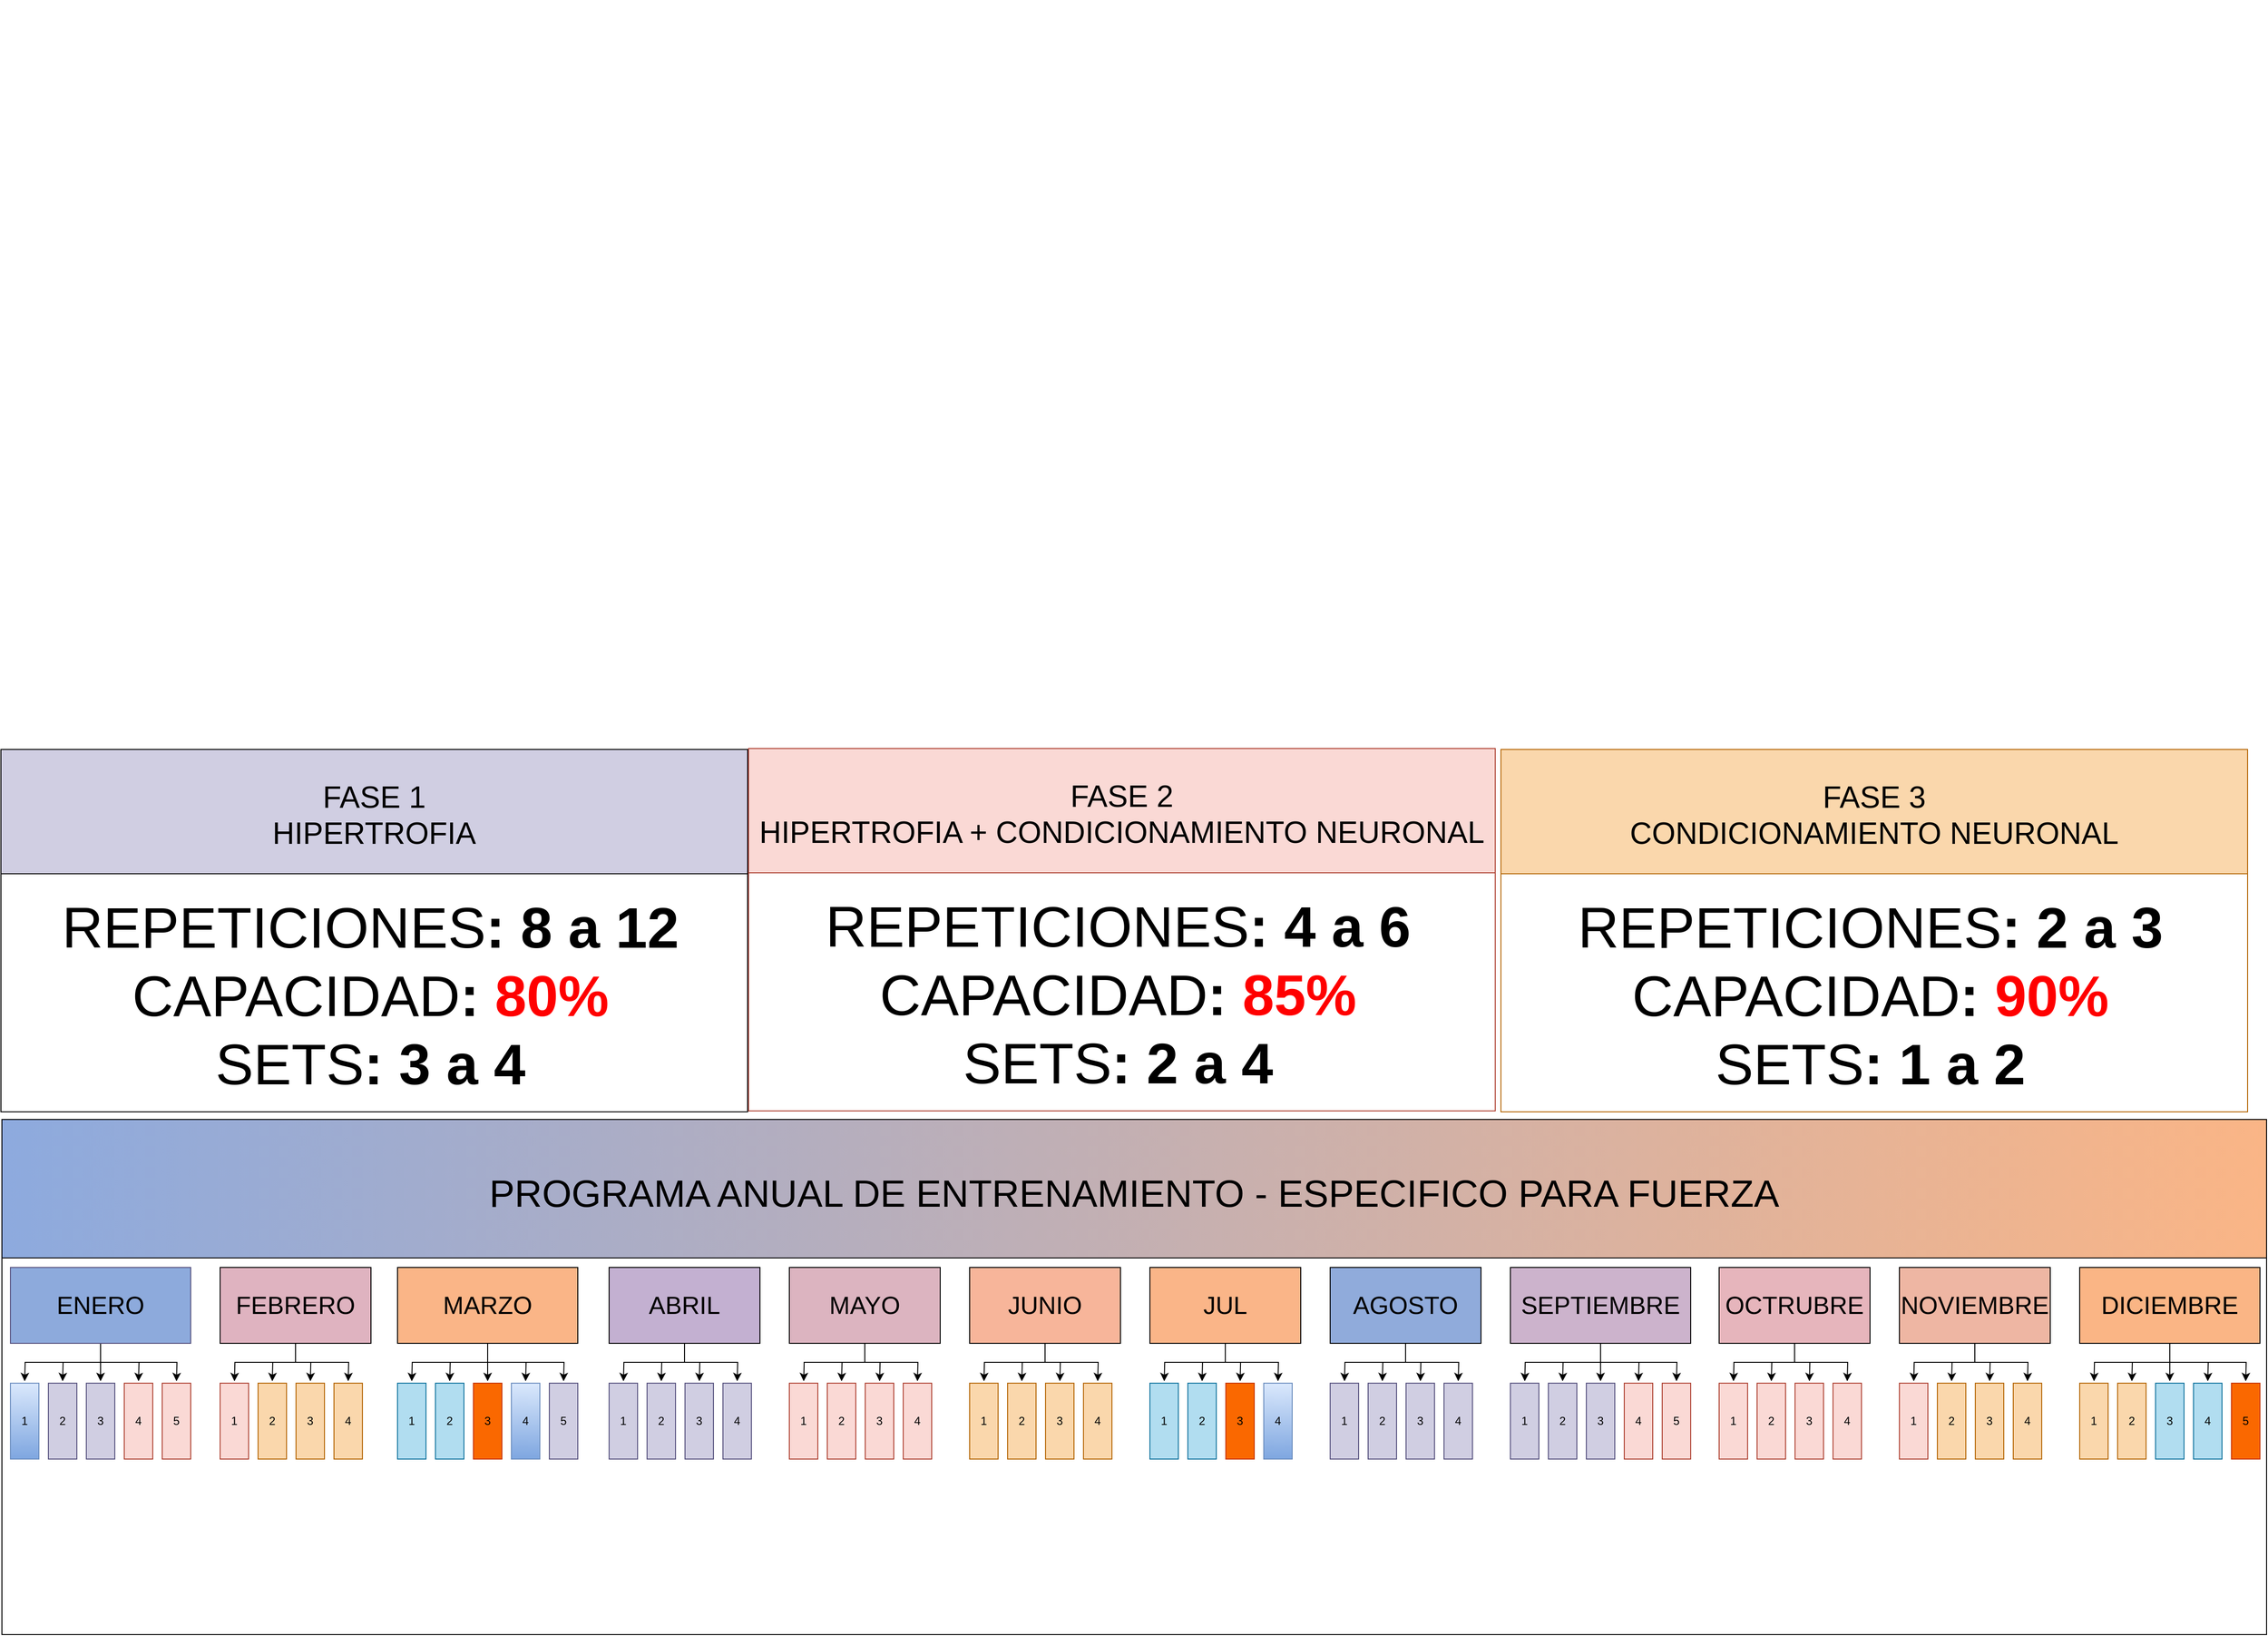 <mxfile version="16.6.7" type="github">
  <diagram id="v5hP3LnzkyjKXNR7ILOM" name="Page-1">
    <mxGraphModel dx="3216" dy="3409" grid="1" gridSize="1" guides="1" tooltips="1" connect="1" arrows="1" fold="1" page="1" pageScale="1" pageWidth="827" pageHeight="1169" math="0" shadow="0">
      <root>
        <mxCell id="0" />
        <mxCell id="1" parent="0" />
        <mxCell id="fFUsiUg8K44ykZOcUOI2-355" value="" style="shape=image;imageAspect=0;aspect=fixed;verticalLabelPosition=bottom;verticalAlign=top;image=https://i.imgur.com/oUZB5g9.png;clipPath=inset(74.07% 0% 0% 0%);" vertex="1" parent="1">
          <mxGeometry x="403" y="-966" width="2362" height="330.68" as="geometry" />
        </mxCell>
        <mxCell id="fFUsiUg8K44ykZOcUOI2-368" value="" style="shape=image;imageAspect=0;aspect=fixed;verticalLabelPosition=bottom;verticalAlign=top;image=https://i.imgur.com/oUZB5g9.png;clipPath=inset(34.57% 0% 31.48% 0%);" vertex="1" parent="1">
          <mxGeometry x="405" y="-617" width="2360" height="432.66" as="geometry" />
        </mxCell>
        <mxCell id="fFUsiUg8K44ykZOcUOI2-369" value="PROGRAMA ANUAL DE ENTRENAMIENTO - ESPECIFICO PARA FUERZA" style="swimlane;fontFamily=Helvetica;fontSize=40;fontColor=default;strokeColor=#000000;fillColor=#FAB586;gradientColor=#8DAADE;gradientDirection=west;startSize=146;fontStyle=0" vertex="1" parent="1">
          <mxGeometry x="405" y="214" width="2387" height="543" as="geometry" />
        </mxCell>
        <mxCell id="fFUsiUg8K44ykZOcUOI2-370" style="edgeStyle=orthogonalEdgeStyle;rounded=0;orthogonalLoop=1;jettySize=auto;html=1;" edge="1" parent="fFUsiUg8K44ykZOcUOI2-369" source="fFUsiUg8K44ykZOcUOI2-375">
          <mxGeometry relative="1" as="geometry">
            <mxPoint x="24" y="276" as="targetPoint" />
          </mxGeometry>
        </mxCell>
        <mxCell id="fFUsiUg8K44ykZOcUOI2-371" style="edgeStyle=orthogonalEdgeStyle;rounded=0;orthogonalLoop=1;jettySize=auto;html=1;entryX=0.5;entryY=0;entryDx=0;entryDy=0;" edge="1" parent="fFUsiUg8K44ykZOcUOI2-369" source="fFUsiUg8K44ykZOcUOI2-375">
          <mxGeometry relative="1" as="geometry">
            <mxPoint x="64" y="276" as="targetPoint" />
          </mxGeometry>
        </mxCell>
        <mxCell id="fFUsiUg8K44ykZOcUOI2-372" style="edgeStyle=orthogonalEdgeStyle;rounded=0;orthogonalLoop=1;jettySize=auto;html=1;" edge="1" parent="fFUsiUg8K44ykZOcUOI2-369" source="fFUsiUg8K44ykZOcUOI2-375">
          <mxGeometry relative="1" as="geometry">
            <mxPoint x="104" y="276" as="targetPoint" />
          </mxGeometry>
        </mxCell>
        <mxCell id="fFUsiUg8K44ykZOcUOI2-373" style="edgeStyle=orthogonalEdgeStyle;rounded=0;orthogonalLoop=1;jettySize=auto;html=1;entryX=0.5;entryY=0;entryDx=0;entryDy=0;" edge="1" parent="fFUsiUg8K44ykZOcUOI2-369" source="fFUsiUg8K44ykZOcUOI2-375">
          <mxGeometry relative="1" as="geometry">
            <mxPoint x="144" y="276" as="targetPoint" />
          </mxGeometry>
        </mxCell>
        <mxCell id="fFUsiUg8K44ykZOcUOI2-374" style="edgeStyle=orthogonalEdgeStyle;rounded=0;orthogonalLoop=1;jettySize=auto;html=1;entryX=0.5;entryY=0;entryDx=0;entryDy=0;" edge="1" parent="fFUsiUg8K44ykZOcUOI2-369" source="fFUsiUg8K44ykZOcUOI2-375">
          <mxGeometry relative="1" as="geometry">
            <mxPoint x="184" y="276" as="targetPoint" />
          </mxGeometry>
        </mxCell>
        <mxCell id="fFUsiUg8K44ykZOcUOI2-375" value="ENERO" style="rounded=0;whiteSpace=wrap;html=1;fillColor=#8daadc;strokeColor=#56517e;fontSize=26;" vertex="1" parent="fFUsiUg8K44ykZOcUOI2-369">
          <mxGeometry x="9" y="156" width="190" height="80" as="geometry" />
        </mxCell>
        <mxCell id="fFUsiUg8K44ykZOcUOI2-377" value="1" style="rounded=0;whiteSpace=wrap;html=1;fillColor=#dae8fc;strokeColor=#6c8ebf;gradientColor=#7ea6e0;" vertex="1" parent="fFUsiUg8K44ykZOcUOI2-369">
          <mxGeometry x="9" y="278" width="30" height="80" as="geometry" />
        </mxCell>
        <mxCell id="fFUsiUg8K44ykZOcUOI2-379" value="2" style="rounded=0;whiteSpace=wrap;html=1;fillColor=#d0cee2;strokeColor=#56517e;" vertex="1" parent="fFUsiUg8K44ykZOcUOI2-369">
          <mxGeometry x="49" y="278" width="30" height="80" as="geometry" />
        </mxCell>
        <mxCell id="fFUsiUg8K44ykZOcUOI2-381" value="3" style="rounded=0;whiteSpace=wrap;html=1;fillColor=#d0cee2;strokeColor=#56517e;" vertex="1" parent="fFUsiUg8K44ykZOcUOI2-369">
          <mxGeometry x="89" y="278" width="30" height="80" as="geometry" />
        </mxCell>
        <mxCell id="fFUsiUg8K44ykZOcUOI2-383" value="4" style="rounded=0;whiteSpace=wrap;html=1;fillColor=#fad9d5;strokeColor=#ae4132;" vertex="1" parent="fFUsiUg8K44ykZOcUOI2-369">
          <mxGeometry x="129" y="278" width="30" height="80" as="geometry" />
        </mxCell>
        <mxCell id="fFUsiUg8K44ykZOcUOI2-384" value="5" style="rounded=0;whiteSpace=wrap;html=1;fillColor=#fad9d5;strokeColor=#ae4132;" vertex="1" parent="fFUsiUg8K44ykZOcUOI2-369">
          <mxGeometry x="169" y="278" width="30" height="80" as="geometry" />
        </mxCell>
        <mxCell id="fFUsiUg8K44ykZOcUOI2-385" style="edgeStyle=orthogonalEdgeStyle;rounded=0;orthogonalLoop=1;jettySize=auto;html=1;" edge="1" parent="fFUsiUg8K44ykZOcUOI2-369" source="fFUsiUg8K44ykZOcUOI2-389">
          <mxGeometry relative="1" as="geometry">
            <mxPoint x="245.111" y="276" as="targetPoint" />
          </mxGeometry>
        </mxCell>
        <mxCell id="fFUsiUg8K44ykZOcUOI2-386" style="edgeStyle=orthogonalEdgeStyle;rounded=0;orthogonalLoop=1;jettySize=auto;html=1;entryX=0.5;entryY=0;entryDx=0;entryDy=0;" edge="1" parent="fFUsiUg8K44ykZOcUOI2-369" source="fFUsiUg8K44ykZOcUOI2-389">
          <mxGeometry relative="1" as="geometry">
            <mxPoint x="285" y="276" as="targetPoint" />
          </mxGeometry>
        </mxCell>
        <mxCell id="fFUsiUg8K44ykZOcUOI2-387" style="edgeStyle=orthogonalEdgeStyle;rounded=0;orthogonalLoop=1;jettySize=auto;html=1;" edge="1" parent="fFUsiUg8K44ykZOcUOI2-369" source="fFUsiUg8K44ykZOcUOI2-389">
          <mxGeometry relative="1" as="geometry">
            <mxPoint x="325.111" y="276" as="targetPoint" />
          </mxGeometry>
        </mxCell>
        <mxCell id="fFUsiUg8K44ykZOcUOI2-388" style="edgeStyle=orthogonalEdgeStyle;rounded=0;orthogonalLoop=1;jettySize=auto;html=1;entryX=0.5;entryY=0;entryDx=0;entryDy=0;" edge="1" parent="fFUsiUg8K44ykZOcUOI2-369" source="fFUsiUg8K44ykZOcUOI2-389">
          <mxGeometry relative="1" as="geometry">
            <mxPoint x="365" y="276" as="targetPoint" />
          </mxGeometry>
        </mxCell>
        <mxCell id="fFUsiUg8K44ykZOcUOI2-389" value="FEBRERO&lt;br style=&quot;font-size: 26px;&quot;&gt;" style="rounded=0;whiteSpace=wrap;html=1;fillColor=#dfb3c0;fontSize=26;" vertex="1" parent="fFUsiUg8K44ykZOcUOI2-369">
          <mxGeometry x="230" y="156" width="159" height="80" as="geometry" />
        </mxCell>
        <mxCell id="fFUsiUg8K44ykZOcUOI2-391" value="1" style="rounded=0;whiteSpace=wrap;html=1;fillColor=#fad9d5;strokeColor=#ae4132;" vertex="1" parent="fFUsiUg8K44ykZOcUOI2-369">
          <mxGeometry x="230" y="278" width="30" height="80" as="geometry" />
        </mxCell>
        <mxCell id="fFUsiUg8K44ykZOcUOI2-393" value="2" style="rounded=0;whiteSpace=wrap;html=1;fillColor=#fad7ac;strokeColor=#b46504;" vertex="1" parent="fFUsiUg8K44ykZOcUOI2-369">
          <mxGeometry x="270" y="278" width="30" height="80" as="geometry" />
        </mxCell>
        <mxCell id="fFUsiUg8K44ykZOcUOI2-395" value="3" style="rounded=0;whiteSpace=wrap;html=1;fillColor=#fad7ac;strokeColor=#b46504;" vertex="1" parent="fFUsiUg8K44ykZOcUOI2-369">
          <mxGeometry x="310" y="278" width="30" height="80" as="geometry" />
        </mxCell>
        <mxCell id="fFUsiUg8K44ykZOcUOI2-396" value="4" style="rounded=0;whiteSpace=wrap;html=1;fillColor=#fad7ac;strokeColor=#b46504;" vertex="1" parent="fFUsiUg8K44ykZOcUOI2-369">
          <mxGeometry x="350" y="278" width="30" height="80" as="geometry" />
        </mxCell>
        <mxCell id="fFUsiUg8K44ykZOcUOI2-397" style="edgeStyle=orthogonalEdgeStyle;rounded=0;orthogonalLoop=1;jettySize=auto;html=1;" edge="1" parent="fFUsiUg8K44ykZOcUOI2-369" source="fFUsiUg8K44ykZOcUOI2-402">
          <mxGeometry relative="1" as="geometry">
            <mxPoint x="432" y="276" as="targetPoint" />
          </mxGeometry>
        </mxCell>
        <mxCell id="fFUsiUg8K44ykZOcUOI2-398" style="edgeStyle=orthogonalEdgeStyle;rounded=0;orthogonalLoop=1;jettySize=auto;html=1;entryX=0.5;entryY=0;entryDx=0;entryDy=0;" edge="1" parent="fFUsiUg8K44ykZOcUOI2-369" source="fFUsiUg8K44ykZOcUOI2-402">
          <mxGeometry relative="1" as="geometry">
            <mxPoint x="472" y="276" as="targetPoint" />
          </mxGeometry>
        </mxCell>
        <mxCell id="fFUsiUg8K44ykZOcUOI2-399" style="edgeStyle=orthogonalEdgeStyle;rounded=0;orthogonalLoop=1;jettySize=auto;html=1;" edge="1" parent="fFUsiUg8K44ykZOcUOI2-369" source="fFUsiUg8K44ykZOcUOI2-402">
          <mxGeometry relative="1" as="geometry">
            <mxPoint x="512" y="276" as="targetPoint" />
          </mxGeometry>
        </mxCell>
        <mxCell id="fFUsiUg8K44ykZOcUOI2-400" style="edgeStyle=orthogonalEdgeStyle;rounded=0;orthogonalLoop=1;jettySize=auto;html=1;entryX=0.5;entryY=0;entryDx=0;entryDy=0;" edge="1" parent="fFUsiUg8K44ykZOcUOI2-369" source="fFUsiUg8K44ykZOcUOI2-402">
          <mxGeometry relative="1" as="geometry">
            <mxPoint x="552" y="276" as="targetPoint" />
          </mxGeometry>
        </mxCell>
        <mxCell id="fFUsiUg8K44ykZOcUOI2-401" style="edgeStyle=orthogonalEdgeStyle;rounded=0;orthogonalLoop=1;jettySize=auto;html=1;entryX=0.5;entryY=0;entryDx=0;entryDy=0;" edge="1" parent="fFUsiUg8K44ykZOcUOI2-369" source="fFUsiUg8K44ykZOcUOI2-402">
          <mxGeometry relative="1" as="geometry">
            <mxPoint x="592" y="276" as="targetPoint" />
          </mxGeometry>
        </mxCell>
        <mxCell id="fFUsiUg8K44ykZOcUOI2-402" value="MARZO" style="rounded=0;whiteSpace=wrap;html=1;fillColor=#fab587;fontSize=26;" vertex="1" parent="fFUsiUg8K44ykZOcUOI2-369">
          <mxGeometry x="417" y="156" width="190" height="80" as="geometry" />
        </mxCell>
        <mxCell id="fFUsiUg8K44ykZOcUOI2-404" value="1" style="rounded=0;whiteSpace=wrap;html=1;fillColor=#b1ddf0;strokeColor=#10739e;" vertex="1" parent="fFUsiUg8K44ykZOcUOI2-369">
          <mxGeometry x="417" y="278" width="30" height="80" as="geometry" />
        </mxCell>
        <mxCell id="fFUsiUg8K44ykZOcUOI2-406" value="2" style="rounded=0;whiteSpace=wrap;html=1;fillColor=#b1ddf0;strokeColor=#10739e;" vertex="1" parent="fFUsiUg8K44ykZOcUOI2-369">
          <mxGeometry x="457" y="278" width="30" height="80" as="geometry" />
        </mxCell>
        <mxCell id="fFUsiUg8K44ykZOcUOI2-408" value="3" style="rounded=0;whiteSpace=wrap;html=1;fillColor=#fa6800;strokeColor=#C73500;fontColor=#000000;" vertex="1" parent="fFUsiUg8K44ykZOcUOI2-369">
          <mxGeometry x="497" y="278" width="30" height="80" as="geometry" />
        </mxCell>
        <mxCell id="fFUsiUg8K44ykZOcUOI2-410" value="4" style="rounded=0;whiteSpace=wrap;html=1;fillColor=#dae8fc;strokeColor=#6c8ebf;gradientColor=#7ea6e0;" vertex="1" parent="fFUsiUg8K44ykZOcUOI2-369">
          <mxGeometry x="537" y="278" width="30" height="80" as="geometry" />
        </mxCell>
        <mxCell id="fFUsiUg8K44ykZOcUOI2-411" value="5" style="rounded=0;whiteSpace=wrap;html=1;fillColor=#d0cee2;strokeColor=#56517e;" vertex="1" parent="fFUsiUg8K44ykZOcUOI2-369">
          <mxGeometry x="577" y="278" width="30" height="80" as="geometry" />
        </mxCell>
        <mxCell id="fFUsiUg8K44ykZOcUOI2-412" style="edgeStyle=orthogonalEdgeStyle;rounded=0;orthogonalLoop=1;jettySize=auto;html=1;" edge="1" parent="fFUsiUg8K44ykZOcUOI2-369" source="fFUsiUg8K44ykZOcUOI2-416">
          <mxGeometry relative="1" as="geometry">
            <mxPoint x="655.111" y="276" as="targetPoint" />
          </mxGeometry>
        </mxCell>
        <mxCell id="fFUsiUg8K44ykZOcUOI2-413" style="edgeStyle=orthogonalEdgeStyle;rounded=0;orthogonalLoop=1;jettySize=auto;html=1;entryX=0.5;entryY=0;entryDx=0;entryDy=0;" edge="1" parent="fFUsiUg8K44ykZOcUOI2-369" source="fFUsiUg8K44ykZOcUOI2-416">
          <mxGeometry relative="1" as="geometry">
            <mxPoint x="695" y="276" as="targetPoint" />
          </mxGeometry>
        </mxCell>
        <mxCell id="fFUsiUg8K44ykZOcUOI2-414" style="edgeStyle=orthogonalEdgeStyle;rounded=0;orthogonalLoop=1;jettySize=auto;html=1;" edge="1" parent="fFUsiUg8K44ykZOcUOI2-369" source="fFUsiUg8K44ykZOcUOI2-416">
          <mxGeometry relative="1" as="geometry">
            <mxPoint x="735.111" y="276" as="targetPoint" />
          </mxGeometry>
        </mxCell>
        <mxCell id="fFUsiUg8K44ykZOcUOI2-415" style="edgeStyle=orthogonalEdgeStyle;rounded=0;orthogonalLoop=1;jettySize=auto;html=1;entryX=0.5;entryY=0;entryDx=0;entryDy=0;" edge="1" parent="fFUsiUg8K44ykZOcUOI2-369" source="fFUsiUg8K44ykZOcUOI2-416">
          <mxGeometry relative="1" as="geometry">
            <mxPoint x="775" y="276" as="targetPoint" />
          </mxGeometry>
        </mxCell>
        <mxCell id="fFUsiUg8K44ykZOcUOI2-416" value="ABRIL" style="rounded=0;whiteSpace=wrap;html=1;fillColor=#c3b0d1;fontSize=26;" vertex="1" parent="fFUsiUg8K44ykZOcUOI2-369">
          <mxGeometry x="640" y="156" width="159" height="80" as="geometry" />
        </mxCell>
        <mxCell id="fFUsiUg8K44ykZOcUOI2-418" value="1" style="rounded=0;whiteSpace=wrap;html=1;fillColor=#d0cee2;strokeColor=#56517e;" vertex="1" parent="fFUsiUg8K44ykZOcUOI2-369">
          <mxGeometry x="640" y="278" width="30" height="80" as="geometry" />
        </mxCell>
        <mxCell id="fFUsiUg8K44ykZOcUOI2-420" value="2" style="rounded=0;whiteSpace=wrap;html=1;fillColor=#d0cee2;strokeColor=#56517e;" vertex="1" parent="fFUsiUg8K44ykZOcUOI2-369">
          <mxGeometry x="680" y="278" width="30" height="80" as="geometry" />
        </mxCell>
        <mxCell id="fFUsiUg8K44ykZOcUOI2-422" value="3" style="rounded=0;whiteSpace=wrap;html=1;fillColor=#d0cee2;strokeColor=#56517e;" vertex="1" parent="fFUsiUg8K44ykZOcUOI2-369">
          <mxGeometry x="720" y="278" width="30" height="80" as="geometry" />
        </mxCell>
        <mxCell id="fFUsiUg8K44ykZOcUOI2-423" value="4" style="rounded=0;whiteSpace=wrap;html=1;fillColor=#d0cee2;strokeColor=#56517e;" vertex="1" parent="fFUsiUg8K44ykZOcUOI2-369">
          <mxGeometry x="760" y="278" width="30" height="80" as="geometry" />
        </mxCell>
        <mxCell id="fFUsiUg8K44ykZOcUOI2-424" style="edgeStyle=orthogonalEdgeStyle;rounded=0;orthogonalLoop=1;jettySize=auto;html=1;" edge="1" parent="fFUsiUg8K44ykZOcUOI2-369" source="fFUsiUg8K44ykZOcUOI2-428">
          <mxGeometry relative="1" as="geometry">
            <mxPoint x="845.111" y="276" as="targetPoint" />
          </mxGeometry>
        </mxCell>
        <mxCell id="fFUsiUg8K44ykZOcUOI2-425" style="edgeStyle=orthogonalEdgeStyle;rounded=0;orthogonalLoop=1;jettySize=auto;html=1;entryX=0.5;entryY=0;entryDx=0;entryDy=0;" edge="1" parent="fFUsiUg8K44ykZOcUOI2-369" source="fFUsiUg8K44ykZOcUOI2-428">
          <mxGeometry relative="1" as="geometry">
            <mxPoint x="885" y="276" as="targetPoint" />
          </mxGeometry>
        </mxCell>
        <mxCell id="fFUsiUg8K44ykZOcUOI2-426" style="edgeStyle=orthogonalEdgeStyle;rounded=0;orthogonalLoop=1;jettySize=auto;html=1;" edge="1" parent="fFUsiUg8K44ykZOcUOI2-369" source="fFUsiUg8K44ykZOcUOI2-428">
          <mxGeometry relative="1" as="geometry">
            <mxPoint x="925.111" y="276" as="targetPoint" />
          </mxGeometry>
        </mxCell>
        <mxCell id="fFUsiUg8K44ykZOcUOI2-427" style="edgeStyle=orthogonalEdgeStyle;rounded=0;orthogonalLoop=1;jettySize=auto;html=1;entryX=0.5;entryY=0;entryDx=0;entryDy=0;" edge="1" parent="fFUsiUg8K44ykZOcUOI2-369" source="fFUsiUg8K44ykZOcUOI2-428">
          <mxGeometry relative="1" as="geometry">
            <mxPoint x="965" y="276" as="targetPoint" />
          </mxGeometry>
        </mxCell>
        <mxCell id="fFUsiUg8K44ykZOcUOI2-428" value="MAYO" style="rounded=0;whiteSpace=wrap;html=1;fillColor=#dcb4c0;fontSize=26;" vertex="1" parent="fFUsiUg8K44ykZOcUOI2-369">
          <mxGeometry x="830" y="156" width="159" height="80" as="geometry" />
        </mxCell>
        <mxCell id="fFUsiUg8K44ykZOcUOI2-430" value="1" style="rounded=0;whiteSpace=wrap;html=1;fillColor=#fad9d5;strokeColor=#ae4132;" vertex="1" parent="fFUsiUg8K44ykZOcUOI2-369">
          <mxGeometry x="830" y="278" width="30" height="80" as="geometry" />
        </mxCell>
        <mxCell id="fFUsiUg8K44ykZOcUOI2-432" value="2" style="rounded=0;whiteSpace=wrap;html=1;fillColor=#fad9d5;strokeColor=#ae4132;" vertex="1" parent="fFUsiUg8K44ykZOcUOI2-369">
          <mxGeometry x="870" y="278" width="30" height="80" as="geometry" />
        </mxCell>
        <mxCell id="fFUsiUg8K44ykZOcUOI2-434" value="3" style="rounded=0;whiteSpace=wrap;html=1;fillColor=#fad9d5;strokeColor=#ae4132;" vertex="1" parent="fFUsiUg8K44ykZOcUOI2-369">
          <mxGeometry x="910" y="278" width="30" height="80" as="geometry" />
        </mxCell>
        <mxCell id="fFUsiUg8K44ykZOcUOI2-435" value="4" style="rounded=0;whiteSpace=wrap;html=1;fillColor=#fad9d5;strokeColor=#ae4132;" vertex="1" parent="fFUsiUg8K44ykZOcUOI2-369">
          <mxGeometry x="950" y="278" width="30" height="80" as="geometry" />
        </mxCell>
        <mxCell id="fFUsiUg8K44ykZOcUOI2-436" style="edgeStyle=orthogonalEdgeStyle;rounded=0;orthogonalLoop=1;jettySize=auto;html=1;" edge="1" parent="fFUsiUg8K44ykZOcUOI2-369" source="fFUsiUg8K44ykZOcUOI2-440">
          <mxGeometry relative="1" as="geometry">
            <mxPoint x="1035.111" y="276" as="targetPoint" />
          </mxGeometry>
        </mxCell>
        <mxCell id="fFUsiUg8K44ykZOcUOI2-437" style="edgeStyle=orthogonalEdgeStyle;rounded=0;orthogonalLoop=1;jettySize=auto;html=1;entryX=0.5;entryY=0;entryDx=0;entryDy=0;" edge="1" parent="fFUsiUg8K44ykZOcUOI2-369" source="fFUsiUg8K44ykZOcUOI2-440">
          <mxGeometry relative="1" as="geometry">
            <mxPoint x="1075" y="276" as="targetPoint" />
          </mxGeometry>
        </mxCell>
        <mxCell id="fFUsiUg8K44ykZOcUOI2-438" style="edgeStyle=orthogonalEdgeStyle;rounded=0;orthogonalLoop=1;jettySize=auto;html=1;" edge="1" parent="fFUsiUg8K44ykZOcUOI2-369" source="fFUsiUg8K44ykZOcUOI2-440">
          <mxGeometry relative="1" as="geometry">
            <mxPoint x="1115.111" y="276" as="targetPoint" />
          </mxGeometry>
        </mxCell>
        <mxCell id="fFUsiUg8K44ykZOcUOI2-439" style="edgeStyle=orthogonalEdgeStyle;rounded=0;orthogonalLoop=1;jettySize=auto;html=1;entryX=0.5;entryY=0;entryDx=0;entryDy=0;" edge="1" parent="fFUsiUg8K44ykZOcUOI2-369" source="fFUsiUg8K44ykZOcUOI2-440">
          <mxGeometry relative="1" as="geometry">
            <mxPoint x="1155" y="276" as="targetPoint" />
          </mxGeometry>
        </mxCell>
        <mxCell id="fFUsiUg8K44ykZOcUOI2-440" value="JUNIO" style="rounded=0;whiteSpace=wrap;html=1;fillColor=#f7b59a;fontSize=26;" vertex="1" parent="fFUsiUg8K44ykZOcUOI2-369">
          <mxGeometry x="1020" y="156" width="159" height="80" as="geometry" />
        </mxCell>
        <mxCell id="fFUsiUg8K44ykZOcUOI2-442" value="1" style="rounded=0;whiteSpace=wrap;html=1;fillColor=#fad7ac;strokeColor=#b46504;" vertex="1" parent="fFUsiUg8K44ykZOcUOI2-369">
          <mxGeometry x="1020" y="278" width="30" height="80" as="geometry" />
        </mxCell>
        <mxCell id="fFUsiUg8K44ykZOcUOI2-444" value="2" style="rounded=0;whiteSpace=wrap;html=1;fillColor=#fad7ac;strokeColor=#b46504;" vertex="1" parent="fFUsiUg8K44ykZOcUOI2-369">
          <mxGeometry x="1060" y="278" width="30" height="80" as="geometry" />
        </mxCell>
        <mxCell id="fFUsiUg8K44ykZOcUOI2-446" value="3" style="rounded=0;whiteSpace=wrap;html=1;fillColor=#fad7ac;strokeColor=#b46504;" vertex="1" parent="fFUsiUg8K44ykZOcUOI2-369">
          <mxGeometry x="1100" y="278" width="30" height="80" as="geometry" />
        </mxCell>
        <mxCell id="fFUsiUg8K44ykZOcUOI2-447" value="4" style="rounded=0;whiteSpace=wrap;html=1;fillColor=#fad7ac;strokeColor=#b46504;" vertex="1" parent="fFUsiUg8K44ykZOcUOI2-369">
          <mxGeometry x="1140" y="278" width="30" height="80" as="geometry" />
        </mxCell>
        <mxCell id="fFUsiUg8K44ykZOcUOI2-448" style="edgeStyle=orthogonalEdgeStyle;rounded=0;orthogonalLoop=1;jettySize=auto;html=1;" edge="1" parent="fFUsiUg8K44ykZOcUOI2-369" source="fFUsiUg8K44ykZOcUOI2-452">
          <mxGeometry relative="1" as="geometry">
            <mxPoint x="1225.111" y="276" as="targetPoint" />
          </mxGeometry>
        </mxCell>
        <mxCell id="fFUsiUg8K44ykZOcUOI2-449" style="edgeStyle=orthogonalEdgeStyle;rounded=0;orthogonalLoop=1;jettySize=auto;html=1;entryX=0.5;entryY=0;entryDx=0;entryDy=0;" edge="1" parent="fFUsiUg8K44ykZOcUOI2-369" source="fFUsiUg8K44ykZOcUOI2-452">
          <mxGeometry relative="1" as="geometry">
            <mxPoint x="1265" y="276" as="targetPoint" />
          </mxGeometry>
        </mxCell>
        <mxCell id="fFUsiUg8K44ykZOcUOI2-450" style="edgeStyle=orthogonalEdgeStyle;rounded=0;orthogonalLoop=1;jettySize=auto;html=1;" edge="1" parent="fFUsiUg8K44ykZOcUOI2-369" source="fFUsiUg8K44ykZOcUOI2-452">
          <mxGeometry relative="1" as="geometry">
            <mxPoint x="1305.111" y="276" as="targetPoint" />
          </mxGeometry>
        </mxCell>
        <mxCell id="fFUsiUg8K44ykZOcUOI2-451" style="edgeStyle=orthogonalEdgeStyle;rounded=0;orthogonalLoop=1;jettySize=auto;html=1;entryX=0.5;entryY=0;entryDx=0;entryDy=0;" edge="1" parent="fFUsiUg8K44ykZOcUOI2-369" source="fFUsiUg8K44ykZOcUOI2-452">
          <mxGeometry relative="1" as="geometry">
            <mxPoint x="1345" y="276" as="targetPoint" />
          </mxGeometry>
        </mxCell>
        <mxCell id="fFUsiUg8K44ykZOcUOI2-452" value="JUL" style="rounded=0;whiteSpace=wrap;html=1;fillColor=#fab588;fontSize=26;" vertex="1" parent="fFUsiUg8K44ykZOcUOI2-369">
          <mxGeometry x="1210" y="156" width="159" height="80" as="geometry" />
        </mxCell>
        <mxCell id="fFUsiUg8K44ykZOcUOI2-454" value="1" style="rounded=0;whiteSpace=wrap;html=1;fillColor=#b1ddf0;strokeColor=#10739e;" vertex="1" parent="fFUsiUg8K44ykZOcUOI2-369">
          <mxGeometry x="1210" y="278" width="30" height="80" as="geometry" />
        </mxCell>
        <mxCell id="fFUsiUg8K44ykZOcUOI2-456" value="2" style="rounded=0;whiteSpace=wrap;html=1;fillColor=#b1ddf0;strokeColor=#10739e;" vertex="1" parent="fFUsiUg8K44ykZOcUOI2-369">
          <mxGeometry x="1250" y="278" width="30" height="80" as="geometry" />
        </mxCell>
        <mxCell id="fFUsiUg8K44ykZOcUOI2-458" value="3" style="rounded=0;whiteSpace=wrap;html=1;fillColor=#fa6800;fontColor=#000000;strokeColor=#C73500;" vertex="1" parent="fFUsiUg8K44ykZOcUOI2-369">
          <mxGeometry x="1290" y="278" width="30" height="80" as="geometry" />
        </mxCell>
        <mxCell id="fFUsiUg8K44ykZOcUOI2-459" value="4" style="rounded=0;whiteSpace=wrap;html=1;fillColor=#dae8fc;strokeColor=#6c8ebf;gradientColor=#7ea6e0;" vertex="1" parent="fFUsiUg8K44ykZOcUOI2-369">
          <mxGeometry x="1330" y="278" width="30" height="80" as="geometry" />
        </mxCell>
        <mxCell id="fFUsiUg8K44ykZOcUOI2-460" style="edgeStyle=orthogonalEdgeStyle;rounded=0;orthogonalLoop=1;jettySize=auto;html=1;" edge="1" parent="fFUsiUg8K44ykZOcUOI2-369" source="fFUsiUg8K44ykZOcUOI2-464">
          <mxGeometry relative="1" as="geometry">
            <mxPoint x="1415.111" y="276" as="targetPoint" />
          </mxGeometry>
        </mxCell>
        <mxCell id="fFUsiUg8K44ykZOcUOI2-461" style="edgeStyle=orthogonalEdgeStyle;rounded=0;orthogonalLoop=1;jettySize=auto;html=1;entryX=0.5;entryY=0;entryDx=0;entryDy=0;" edge="1" parent="fFUsiUg8K44ykZOcUOI2-369" source="fFUsiUg8K44ykZOcUOI2-464">
          <mxGeometry relative="1" as="geometry">
            <mxPoint x="1455" y="276" as="targetPoint" />
          </mxGeometry>
        </mxCell>
        <mxCell id="fFUsiUg8K44ykZOcUOI2-462" style="edgeStyle=orthogonalEdgeStyle;rounded=0;orthogonalLoop=1;jettySize=auto;html=1;" edge="1" parent="fFUsiUg8K44ykZOcUOI2-369" source="fFUsiUg8K44ykZOcUOI2-464">
          <mxGeometry relative="1" as="geometry">
            <mxPoint x="1495.111" y="276" as="targetPoint" />
          </mxGeometry>
        </mxCell>
        <mxCell id="fFUsiUg8K44ykZOcUOI2-463" style="edgeStyle=orthogonalEdgeStyle;rounded=0;orthogonalLoop=1;jettySize=auto;html=1;entryX=0.5;entryY=0;entryDx=0;entryDy=0;" edge="1" parent="fFUsiUg8K44ykZOcUOI2-369" source="fFUsiUg8K44ykZOcUOI2-464">
          <mxGeometry relative="1" as="geometry">
            <mxPoint x="1535" y="276" as="targetPoint" />
          </mxGeometry>
        </mxCell>
        <mxCell id="fFUsiUg8K44ykZOcUOI2-464" value="AGOSTO" style="rounded=0;whiteSpace=wrap;html=1;fillColor=#90abdb;fontSize=26;" vertex="1" parent="fFUsiUg8K44ykZOcUOI2-369">
          <mxGeometry x="1400" y="156" width="159" height="80" as="geometry" />
        </mxCell>
        <mxCell id="fFUsiUg8K44ykZOcUOI2-466" value="1" style="rounded=0;whiteSpace=wrap;html=1;fillColor=#d0cee2;strokeColor=#56517e;" vertex="1" parent="fFUsiUg8K44ykZOcUOI2-369">
          <mxGeometry x="1400" y="278" width="30" height="80" as="geometry" />
        </mxCell>
        <mxCell id="fFUsiUg8K44ykZOcUOI2-468" value="2" style="rounded=0;whiteSpace=wrap;html=1;fillColor=#d0cee2;strokeColor=#56517e;" vertex="1" parent="fFUsiUg8K44ykZOcUOI2-369">
          <mxGeometry x="1440" y="278" width="30" height="80" as="geometry" />
        </mxCell>
        <mxCell id="fFUsiUg8K44ykZOcUOI2-470" value="3" style="rounded=0;whiteSpace=wrap;html=1;fillColor=#d0cee2;strokeColor=#56517e;" vertex="1" parent="fFUsiUg8K44ykZOcUOI2-369">
          <mxGeometry x="1480" y="278" width="30" height="80" as="geometry" />
        </mxCell>
        <mxCell id="fFUsiUg8K44ykZOcUOI2-471" value="4" style="rounded=0;whiteSpace=wrap;html=1;fillColor=#d0cee2;strokeColor=#56517e;" vertex="1" parent="fFUsiUg8K44ykZOcUOI2-369">
          <mxGeometry x="1520" y="278" width="30" height="80" as="geometry" />
        </mxCell>
        <mxCell id="fFUsiUg8K44ykZOcUOI2-472" style="edgeStyle=orthogonalEdgeStyle;rounded=0;orthogonalLoop=1;jettySize=auto;html=1;" edge="1" parent="fFUsiUg8K44ykZOcUOI2-369" source="fFUsiUg8K44ykZOcUOI2-477">
          <mxGeometry relative="1" as="geometry">
            <mxPoint x="1605.111" y="276" as="targetPoint" />
          </mxGeometry>
        </mxCell>
        <mxCell id="fFUsiUg8K44ykZOcUOI2-473" style="edgeStyle=orthogonalEdgeStyle;rounded=0;orthogonalLoop=1;jettySize=auto;html=1;entryX=0.5;entryY=0;entryDx=0;entryDy=0;" edge="1" parent="fFUsiUg8K44ykZOcUOI2-369" source="fFUsiUg8K44ykZOcUOI2-477">
          <mxGeometry relative="1" as="geometry">
            <mxPoint x="1645" y="276" as="targetPoint" />
          </mxGeometry>
        </mxCell>
        <mxCell id="fFUsiUg8K44ykZOcUOI2-474" style="edgeStyle=orthogonalEdgeStyle;rounded=0;orthogonalLoop=1;jettySize=auto;html=1;" edge="1" parent="fFUsiUg8K44ykZOcUOI2-369" source="fFUsiUg8K44ykZOcUOI2-477">
          <mxGeometry relative="1" as="geometry">
            <mxPoint x="1685" y="276" as="targetPoint" />
          </mxGeometry>
        </mxCell>
        <mxCell id="fFUsiUg8K44ykZOcUOI2-475" style="edgeStyle=orthogonalEdgeStyle;rounded=0;orthogonalLoop=1;jettySize=auto;html=1;entryX=0.5;entryY=0;entryDx=0;entryDy=0;" edge="1" parent="fFUsiUg8K44ykZOcUOI2-369" source="fFUsiUg8K44ykZOcUOI2-477">
          <mxGeometry relative="1" as="geometry">
            <mxPoint x="1725" y="276" as="targetPoint" />
          </mxGeometry>
        </mxCell>
        <mxCell id="fFUsiUg8K44ykZOcUOI2-476" style="edgeStyle=orthogonalEdgeStyle;rounded=0;orthogonalLoop=1;jettySize=auto;html=1;entryX=0.5;entryY=0;entryDx=0;entryDy=0;" edge="1" parent="fFUsiUg8K44ykZOcUOI2-369" source="fFUsiUg8K44ykZOcUOI2-477">
          <mxGeometry relative="1" as="geometry">
            <mxPoint x="1765" y="276" as="targetPoint" />
          </mxGeometry>
        </mxCell>
        <mxCell id="fFUsiUg8K44ykZOcUOI2-477" value="SEPTIEMBRE" style="rounded=0;whiteSpace=wrap;html=1;fillColor=#ccb3cc;fontSize=26;" vertex="1" parent="fFUsiUg8K44ykZOcUOI2-369">
          <mxGeometry x="1590" y="156" width="190" height="80" as="geometry" />
        </mxCell>
        <mxCell id="fFUsiUg8K44ykZOcUOI2-479" value="1" style="rounded=0;whiteSpace=wrap;html=1;fillColor=#d0cee2;strokeColor=#56517e;" vertex="1" parent="fFUsiUg8K44ykZOcUOI2-369">
          <mxGeometry x="1590" y="278" width="30" height="80" as="geometry" />
        </mxCell>
        <mxCell id="fFUsiUg8K44ykZOcUOI2-481" value="2" style="rounded=0;whiteSpace=wrap;html=1;fillColor=#d0cee2;strokeColor=#56517e;" vertex="1" parent="fFUsiUg8K44ykZOcUOI2-369">
          <mxGeometry x="1630" y="278" width="30" height="80" as="geometry" />
        </mxCell>
        <mxCell id="fFUsiUg8K44ykZOcUOI2-483" value="3" style="rounded=0;whiteSpace=wrap;html=1;fillColor=#d0cee2;strokeColor=#56517e;" vertex="1" parent="fFUsiUg8K44ykZOcUOI2-369">
          <mxGeometry x="1670" y="278" width="30" height="80" as="geometry" />
        </mxCell>
        <mxCell id="fFUsiUg8K44ykZOcUOI2-485" value="4" style="rounded=0;whiteSpace=wrap;html=1;fillColor=#fad9d5;strokeColor=#ae4132;" vertex="1" parent="fFUsiUg8K44ykZOcUOI2-369">
          <mxGeometry x="1710" y="278" width="30" height="80" as="geometry" />
        </mxCell>
        <mxCell id="fFUsiUg8K44ykZOcUOI2-486" value="5" style="rounded=0;whiteSpace=wrap;html=1;fillColor=#fad9d5;strokeColor=#ae4132;" vertex="1" parent="fFUsiUg8K44ykZOcUOI2-369">
          <mxGeometry x="1750" y="278" width="30" height="80" as="geometry" />
        </mxCell>
        <mxCell id="fFUsiUg8K44ykZOcUOI2-487" style="edgeStyle=orthogonalEdgeStyle;rounded=0;orthogonalLoop=1;jettySize=auto;html=1;" edge="1" parent="fFUsiUg8K44ykZOcUOI2-369" source="fFUsiUg8K44ykZOcUOI2-491">
          <mxGeometry relative="1" as="geometry">
            <mxPoint x="1825.111" y="276" as="targetPoint" />
          </mxGeometry>
        </mxCell>
        <mxCell id="fFUsiUg8K44ykZOcUOI2-488" style="edgeStyle=orthogonalEdgeStyle;rounded=0;orthogonalLoop=1;jettySize=auto;html=1;entryX=0.5;entryY=0;entryDx=0;entryDy=0;" edge="1" parent="fFUsiUg8K44ykZOcUOI2-369" source="fFUsiUg8K44ykZOcUOI2-491">
          <mxGeometry relative="1" as="geometry">
            <mxPoint x="1865" y="276" as="targetPoint" />
          </mxGeometry>
        </mxCell>
        <mxCell id="fFUsiUg8K44ykZOcUOI2-489" style="edgeStyle=orthogonalEdgeStyle;rounded=0;orthogonalLoop=1;jettySize=auto;html=1;" edge="1" parent="fFUsiUg8K44ykZOcUOI2-369" source="fFUsiUg8K44ykZOcUOI2-491">
          <mxGeometry relative="1" as="geometry">
            <mxPoint x="1905.111" y="276" as="targetPoint" />
          </mxGeometry>
        </mxCell>
        <mxCell id="fFUsiUg8K44ykZOcUOI2-490" style="edgeStyle=orthogonalEdgeStyle;rounded=0;orthogonalLoop=1;jettySize=auto;html=1;entryX=0.5;entryY=0;entryDx=0;entryDy=0;" edge="1" parent="fFUsiUg8K44ykZOcUOI2-369" source="fFUsiUg8K44ykZOcUOI2-491">
          <mxGeometry relative="1" as="geometry">
            <mxPoint x="1945" y="276" as="targetPoint" />
          </mxGeometry>
        </mxCell>
        <mxCell id="fFUsiUg8K44ykZOcUOI2-491" value="OCTRUBRE" style="rounded=0;whiteSpace=wrap;html=1;fillColor=#e6b5bc;fontSize=26;" vertex="1" parent="fFUsiUg8K44ykZOcUOI2-369">
          <mxGeometry x="1810" y="156" width="159" height="80" as="geometry" />
        </mxCell>
        <mxCell id="fFUsiUg8K44ykZOcUOI2-493" value="1" style="rounded=0;whiteSpace=wrap;html=1;fillColor=#fad9d5;strokeColor=#ae4132;" vertex="1" parent="fFUsiUg8K44ykZOcUOI2-369">
          <mxGeometry x="1810" y="278" width="30" height="80" as="geometry" />
        </mxCell>
        <mxCell id="fFUsiUg8K44ykZOcUOI2-495" value="2" style="rounded=0;whiteSpace=wrap;html=1;fillColor=#fad9d5;strokeColor=#ae4132;" vertex="1" parent="fFUsiUg8K44ykZOcUOI2-369">
          <mxGeometry x="1850" y="278" width="30" height="80" as="geometry" />
        </mxCell>
        <mxCell id="fFUsiUg8K44ykZOcUOI2-497" value="3" style="rounded=0;whiteSpace=wrap;html=1;fillColor=#fad9d5;strokeColor=#ae4132;" vertex="1" parent="fFUsiUg8K44ykZOcUOI2-369">
          <mxGeometry x="1890" y="278" width="30" height="80" as="geometry" />
        </mxCell>
        <mxCell id="fFUsiUg8K44ykZOcUOI2-498" value="4" style="rounded=0;whiteSpace=wrap;html=1;fillColor=#fad9d5;strokeColor=#ae4132;" vertex="1" parent="fFUsiUg8K44ykZOcUOI2-369">
          <mxGeometry x="1930" y="278" width="30" height="80" as="geometry" />
        </mxCell>
        <mxCell id="fFUsiUg8K44ykZOcUOI2-499" style="edgeStyle=orthogonalEdgeStyle;rounded=0;orthogonalLoop=1;jettySize=auto;html=1;" edge="1" parent="fFUsiUg8K44ykZOcUOI2-369" source="fFUsiUg8K44ykZOcUOI2-504">
          <mxGeometry relative="1" as="geometry">
            <mxPoint x="2205.111" y="276" as="targetPoint" />
          </mxGeometry>
        </mxCell>
        <mxCell id="fFUsiUg8K44ykZOcUOI2-500" style="edgeStyle=orthogonalEdgeStyle;rounded=0;orthogonalLoop=1;jettySize=auto;html=1;entryX=0.5;entryY=0;entryDx=0;entryDy=0;" edge="1" parent="fFUsiUg8K44ykZOcUOI2-369" source="fFUsiUg8K44ykZOcUOI2-504">
          <mxGeometry relative="1" as="geometry">
            <mxPoint x="2245" y="276" as="targetPoint" />
          </mxGeometry>
        </mxCell>
        <mxCell id="fFUsiUg8K44ykZOcUOI2-501" style="edgeStyle=orthogonalEdgeStyle;rounded=0;orthogonalLoop=1;jettySize=auto;html=1;" edge="1" parent="fFUsiUg8K44ykZOcUOI2-369" source="fFUsiUg8K44ykZOcUOI2-504">
          <mxGeometry relative="1" as="geometry">
            <mxPoint x="2285" y="276" as="targetPoint" />
          </mxGeometry>
        </mxCell>
        <mxCell id="fFUsiUg8K44ykZOcUOI2-502" style="edgeStyle=orthogonalEdgeStyle;rounded=0;orthogonalLoop=1;jettySize=auto;html=1;entryX=0.5;entryY=0;entryDx=0;entryDy=0;" edge="1" parent="fFUsiUg8K44ykZOcUOI2-369" source="fFUsiUg8K44ykZOcUOI2-504">
          <mxGeometry relative="1" as="geometry">
            <mxPoint x="2325" y="276" as="targetPoint" />
          </mxGeometry>
        </mxCell>
        <mxCell id="fFUsiUg8K44ykZOcUOI2-503" style="edgeStyle=orthogonalEdgeStyle;rounded=0;orthogonalLoop=1;jettySize=auto;html=1;entryX=0.5;entryY=0;entryDx=0;entryDy=0;" edge="1" parent="fFUsiUg8K44ykZOcUOI2-369" source="fFUsiUg8K44ykZOcUOI2-504">
          <mxGeometry relative="1" as="geometry">
            <mxPoint x="2365" y="276" as="targetPoint" />
          </mxGeometry>
        </mxCell>
        <mxCell id="fFUsiUg8K44ykZOcUOI2-504" value="DICIEMBRE" style="rounded=0;whiteSpace=wrap;html=1;fillColor=#fab585;fontSize=26;" vertex="1" parent="fFUsiUg8K44ykZOcUOI2-369">
          <mxGeometry x="2190" y="156" width="190" height="80" as="geometry" />
        </mxCell>
        <mxCell id="fFUsiUg8K44ykZOcUOI2-506" value="1" style="rounded=0;whiteSpace=wrap;html=1;fillColor=#fad7ac;strokeColor=#b46504;" vertex="1" parent="fFUsiUg8K44ykZOcUOI2-369">
          <mxGeometry x="2190" y="278" width="30" height="80" as="geometry" />
        </mxCell>
        <mxCell id="fFUsiUg8K44ykZOcUOI2-508" value="2" style="rounded=0;whiteSpace=wrap;html=1;fillColor=#fad7ac;strokeColor=#b46504;" vertex="1" parent="fFUsiUg8K44ykZOcUOI2-369">
          <mxGeometry x="2230" y="278" width="30" height="80" as="geometry" />
        </mxCell>
        <mxCell id="fFUsiUg8K44ykZOcUOI2-510" value="3" style="rounded=0;whiteSpace=wrap;html=1;fillColor=#b1ddf0;strokeColor=#10739e;" vertex="1" parent="fFUsiUg8K44ykZOcUOI2-369">
          <mxGeometry x="2270" y="278" width="30" height="80" as="geometry" />
        </mxCell>
        <mxCell id="fFUsiUg8K44ykZOcUOI2-512" value="4" style="rounded=0;whiteSpace=wrap;html=1;fillColor=#b1ddf0;strokeColor=#10739e;" vertex="1" parent="fFUsiUg8K44ykZOcUOI2-369">
          <mxGeometry x="2310" y="278" width="30" height="80" as="geometry" />
        </mxCell>
        <mxCell id="fFUsiUg8K44ykZOcUOI2-513" value="5" style="rounded=0;whiteSpace=wrap;html=1;fillColor=#fa6800;fontColor=#000000;strokeColor=#C73500;" vertex="1" parent="fFUsiUg8K44ykZOcUOI2-369">
          <mxGeometry x="2350" y="278" width="30" height="80" as="geometry" />
        </mxCell>
        <mxCell id="fFUsiUg8K44ykZOcUOI2-514" style="edgeStyle=orthogonalEdgeStyle;rounded=0;orthogonalLoop=1;jettySize=auto;html=1;" edge="1" parent="fFUsiUg8K44ykZOcUOI2-369" source="fFUsiUg8K44ykZOcUOI2-518">
          <mxGeometry relative="1" as="geometry">
            <mxPoint x="2015.111" y="276" as="targetPoint" />
          </mxGeometry>
        </mxCell>
        <mxCell id="fFUsiUg8K44ykZOcUOI2-515" style="edgeStyle=orthogonalEdgeStyle;rounded=0;orthogonalLoop=1;jettySize=auto;html=1;entryX=0.5;entryY=0;entryDx=0;entryDy=0;" edge="1" parent="fFUsiUg8K44ykZOcUOI2-369" source="fFUsiUg8K44ykZOcUOI2-518">
          <mxGeometry relative="1" as="geometry">
            <mxPoint x="2055" y="276" as="targetPoint" />
          </mxGeometry>
        </mxCell>
        <mxCell id="fFUsiUg8K44ykZOcUOI2-516" style="edgeStyle=orthogonalEdgeStyle;rounded=0;orthogonalLoop=1;jettySize=auto;html=1;" edge="1" parent="fFUsiUg8K44ykZOcUOI2-369" source="fFUsiUg8K44ykZOcUOI2-518">
          <mxGeometry relative="1" as="geometry">
            <mxPoint x="2095.111" y="276" as="targetPoint" />
          </mxGeometry>
        </mxCell>
        <mxCell id="fFUsiUg8K44ykZOcUOI2-517" style="edgeStyle=orthogonalEdgeStyle;rounded=0;orthogonalLoop=1;jettySize=auto;html=1;entryX=0.5;entryY=0;entryDx=0;entryDy=0;" edge="1" parent="fFUsiUg8K44ykZOcUOI2-369" source="fFUsiUg8K44ykZOcUOI2-518">
          <mxGeometry relative="1" as="geometry">
            <mxPoint x="2135" y="276" as="targetPoint" />
          </mxGeometry>
        </mxCell>
        <mxCell id="fFUsiUg8K44ykZOcUOI2-518" value="NOVIEMBRE" style="rounded=0;whiteSpace=wrap;html=1;fillColor=#eeb6a3;fontSize=26;" vertex="1" parent="fFUsiUg8K44ykZOcUOI2-369">
          <mxGeometry x="2000" y="156" width="159" height="80" as="geometry" />
        </mxCell>
        <mxCell id="fFUsiUg8K44ykZOcUOI2-520" value="1" style="rounded=0;whiteSpace=wrap;html=1;fillColor=#fad9d5;strokeColor=#ae4132;" vertex="1" parent="fFUsiUg8K44ykZOcUOI2-369">
          <mxGeometry x="2000" y="278" width="30" height="80" as="geometry" />
        </mxCell>
        <mxCell id="fFUsiUg8K44ykZOcUOI2-522" value="2" style="rounded=0;whiteSpace=wrap;html=1;fillColor=#fad7ac;strokeColor=#b46504;" vertex="1" parent="fFUsiUg8K44ykZOcUOI2-369">
          <mxGeometry x="2040" y="278" width="30" height="80" as="geometry" />
        </mxCell>
        <mxCell id="fFUsiUg8K44ykZOcUOI2-524" value="3" style="rounded=0;whiteSpace=wrap;html=1;fillColor=#fad7ac;strokeColor=#b46504;" vertex="1" parent="fFUsiUg8K44ykZOcUOI2-369">
          <mxGeometry x="2080" y="278" width="30" height="80" as="geometry" />
        </mxCell>
        <mxCell id="fFUsiUg8K44ykZOcUOI2-525" value="4" style="rounded=0;whiteSpace=wrap;html=1;fillColor=#fad7ac;strokeColor=#b46504;" vertex="1" parent="fFUsiUg8K44ykZOcUOI2-369">
          <mxGeometry x="2120" y="278" width="30" height="80" as="geometry" />
        </mxCell>
        <mxCell id="fFUsiUg8K44ykZOcUOI2-526" value="" style="shape=image;imageAspect=0;verticalLabelPosition=bottom;verticalAlign=top;image=https://i.imgur.com/oUZB5g9.png;clipPath=inset(33.95% 0% 31.48% 0%);resizeHeight=0;" vertex="1" parent="fFUsiUg8K44ykZOcUOI2-369">
          <mxGeometry x="9" y="360" width="371" height="170.5" as="geometry" />
        </mxCell>
        <mxCell id="fFUsiUg8K44ykZOcUOI2-527" value="" style="shape=image;imageAspect=0;verticalLabelPosition=bottom;verticalAlign=top;image=https://i.imgur.com/oUZB5g9.png;clipPath=inset(33.95% 0% 31.48% 0%);" vertex="1" parent="fFUsiUg8K44ykZOcUOI2-369">
          <mxGeometry x="537" y="360" width="634" height="170.5" as="geometry" />
        </mxCell>
        <mxCell id="fFUsiUg8K44ykZOcUOI2-528" value="" style="shape=image;imageAspect=0;aspect=fixed;verticalLabelPosition=bottom;verticalAlign=top;image=https://i.imgur.com/oUZB5g9.png;clipPath=inset(34.57% 0% 31.48% 0%);" vertex="1" parent="fFUsiUg8K44ykZOcUOI2-369">
          <mxGeometry x="1330" y="360" width="930" height="170.5" as="geometry" />
        </mxCell>
        <mxCell id="fFUsiUg8K44ykZOcUOI2-549" value="FASE 1&#xa;HIPERTROFIA" style="swimlane;fontFamily=Helvetica;fontSize=32;strokeColor=#000000;fillColor=#d0cee2;gradientDirection=west;startSize=131;fontStyle=0" vertex="1" parent="1">
          <mxGeometry x="404" y="-176" width="787" height="382" as="geometry" />
        </mxCell>
        <mxCell id="fFUsiUg8K44ykZOcUOI2-554" value="&lt;span style=&quot;font-size: 60px&quot;&gt;REPETICIONES&lt;/span&gt;&lt;b style=&quot;font-size: 60px&quot;&gt;:&amp;nbsp;8 a 12&lt;/b&gt;&lt;br style=&quot;font-size: 60px&quot;&gt;&lt;span style=&quot;font-size: 60px&quot;&gt;CAPACIDAD&lt;/span&gt;&lt;b style=&quot;font-size: 60px&quot;&gt;:&amp;nbsp;&lt;font color=&quot;#ff0000&quot;&gt;80%&lt;br&gt;&lt;/font&gt;&lt;/b&gt;&lt;span style=&quot;font-size: 60px&quot;&gt;SETS&lt;/span&gt;&lt;b style=&quot;font-size: 60px&quot;&gt;:&amp;nbsp;3 a 4&lt;/b&gt;&lt;b style=&quot;font-size: 60px&quot;&gt;&lt;font color=&quot;#ff0000&quot;&gt;&lt;br&gt;&lt;/font&gt;&lt;/b&gt;" style="text;html=1;strokeColor=none;fillColor=none;align=center;verticalAlign=middle;whiteSpace=wrap;rounded=0;fontFamily=Helvetica;fontSize=30;fontColor=default;" vertex="1" parent="fFUsiUg8K44ykZOcUOI2-549">
          <mxGeometry x="28" y="157" width="723" height="205" as="geometry" />
        </mxCell>
        <mxCell id="fFUsiUg8K44ykZOcUOI2-555" value="FASE 2&#xa;HIPERTROFIA + CONDICIONAMIENTO NEURONAL" style="swimlane;fontFamily=Helvetica;fontSize=32;strokeColor=#ae4132;fillColor=#fad9d5;gradientDirection=west;startSize=131;fontStyle=0;rounded=0;" vertex="1" parent="1">
          <mxGeometry x="1192" y="-177" width="787" height="382" as="geometry" />
        </mxCell>
        <mxCell id="fFUsiUg8K44ykZOcUOI2-556" value="&lt;span style=&quot;font-size: 60px&quot;&gt;REPETICIONES&lt;/span&gt;&lt;b style=&quot;font-size: 60px&quot;&gt;:&amp;nbsp;4 a 6&lt;/b&gt;&lt;br style=&quot;font-size: 60px&quot;&gt;&lt;span style=&quot;font-size: 60px&quot;&gt;CAPACIDAD&lt;/span&gt;&lt;b style=&quot;font-size: 60px&quot;&gt;:&amp;nbsp;&lt;font color=&quot;#ff0000&quot;&gt;85%&lt;/font&gt;&lt;/b&gt;&lt;b style=&quot;font-size: 60px&quot;&gt;&lt;font color=&quot;#ff0000&quot;&gt;&lt;br&gt;&lt;/font&gt;&lt;/b&gt;&lt;span style=&quot;font-size: 60px&quot;&gt;SETS&lt;/span&gt;&lt;b style=&quot;font-size: 60px&quot;&gt;:&amp;nbsp;2 a 4&lt;/b&gt;" style="text;html=1;strokeColor=none;fillColor=none;align=center;verticalAlign=middle;whiteSpace=wrap;rounded=0;fontFamily=Helvetica;fontSize=30;fontColor=default;" vertex="1" parent="fFUsiUg8K44ykZOcUOI2-555">
          <mxGeometry x="28" y="157" width="723" height="205" as="geometry" />
        </mxCell>
        <mxCell id="fFUsiUg8K44ykZOcUOI2-557" value="FASE 3&#xa;CONDICIONAMIENTO NEURONAL" style="swimlane;fontFamily=Helvetica;fontSize=32;strokeColor=#b46504;fillColor=#fad7ac;gradientDirection=west;startSize=131;fontStyle=0;rounded=0;" vertex="1" parent="1">
          <mxGeometry x="1985" y="-176" width="787" height="382" as="geometry" />
        </mxCell>
        <mxCell id="fFUsiUg8K44ykZOcUOI2-558" value="&lt;font style=&quot;font-size: 60px&quot;&gt;REPETICIONES&lt;b&gt;:&amp;nbsp;2 a 3&lt;/b&gt;&lt;br&gt;CAPACIDAD&lt;b&gt;:&amp;nbsp;&lt;font color=&quot;#ff0000&quot;&gt;90%&lt;/font&gt;&lt;/b&gt;&lt;b&gt;&lt;font color=&quot;#ff0000&quot;&gt;&lt;br&gt;&lt;/font&gt;&lt;/b&gt;SETS&lt;b&gt;:&amp;nbsp;1 a 2&lt;/b&gt;&lt;br&gt;&lt;/font&gt;" style="text;html=1;strokeColor=none;fillColor=none;align=center;verticalAlign=middle;whiteSpace=wrap;rounded=0;fontFamily=Helvetica;fontSize=30;fontColor=default;" vertex="1" parent="fFUsiUg8K44ykZOcUOI2-557">
          <mxGeometry x="28" y="157" width="723" height="205" as="geometry" />
        </mxCell>
      </root>
    </mxGraphModel>
  </diagram>
</mxfile>
